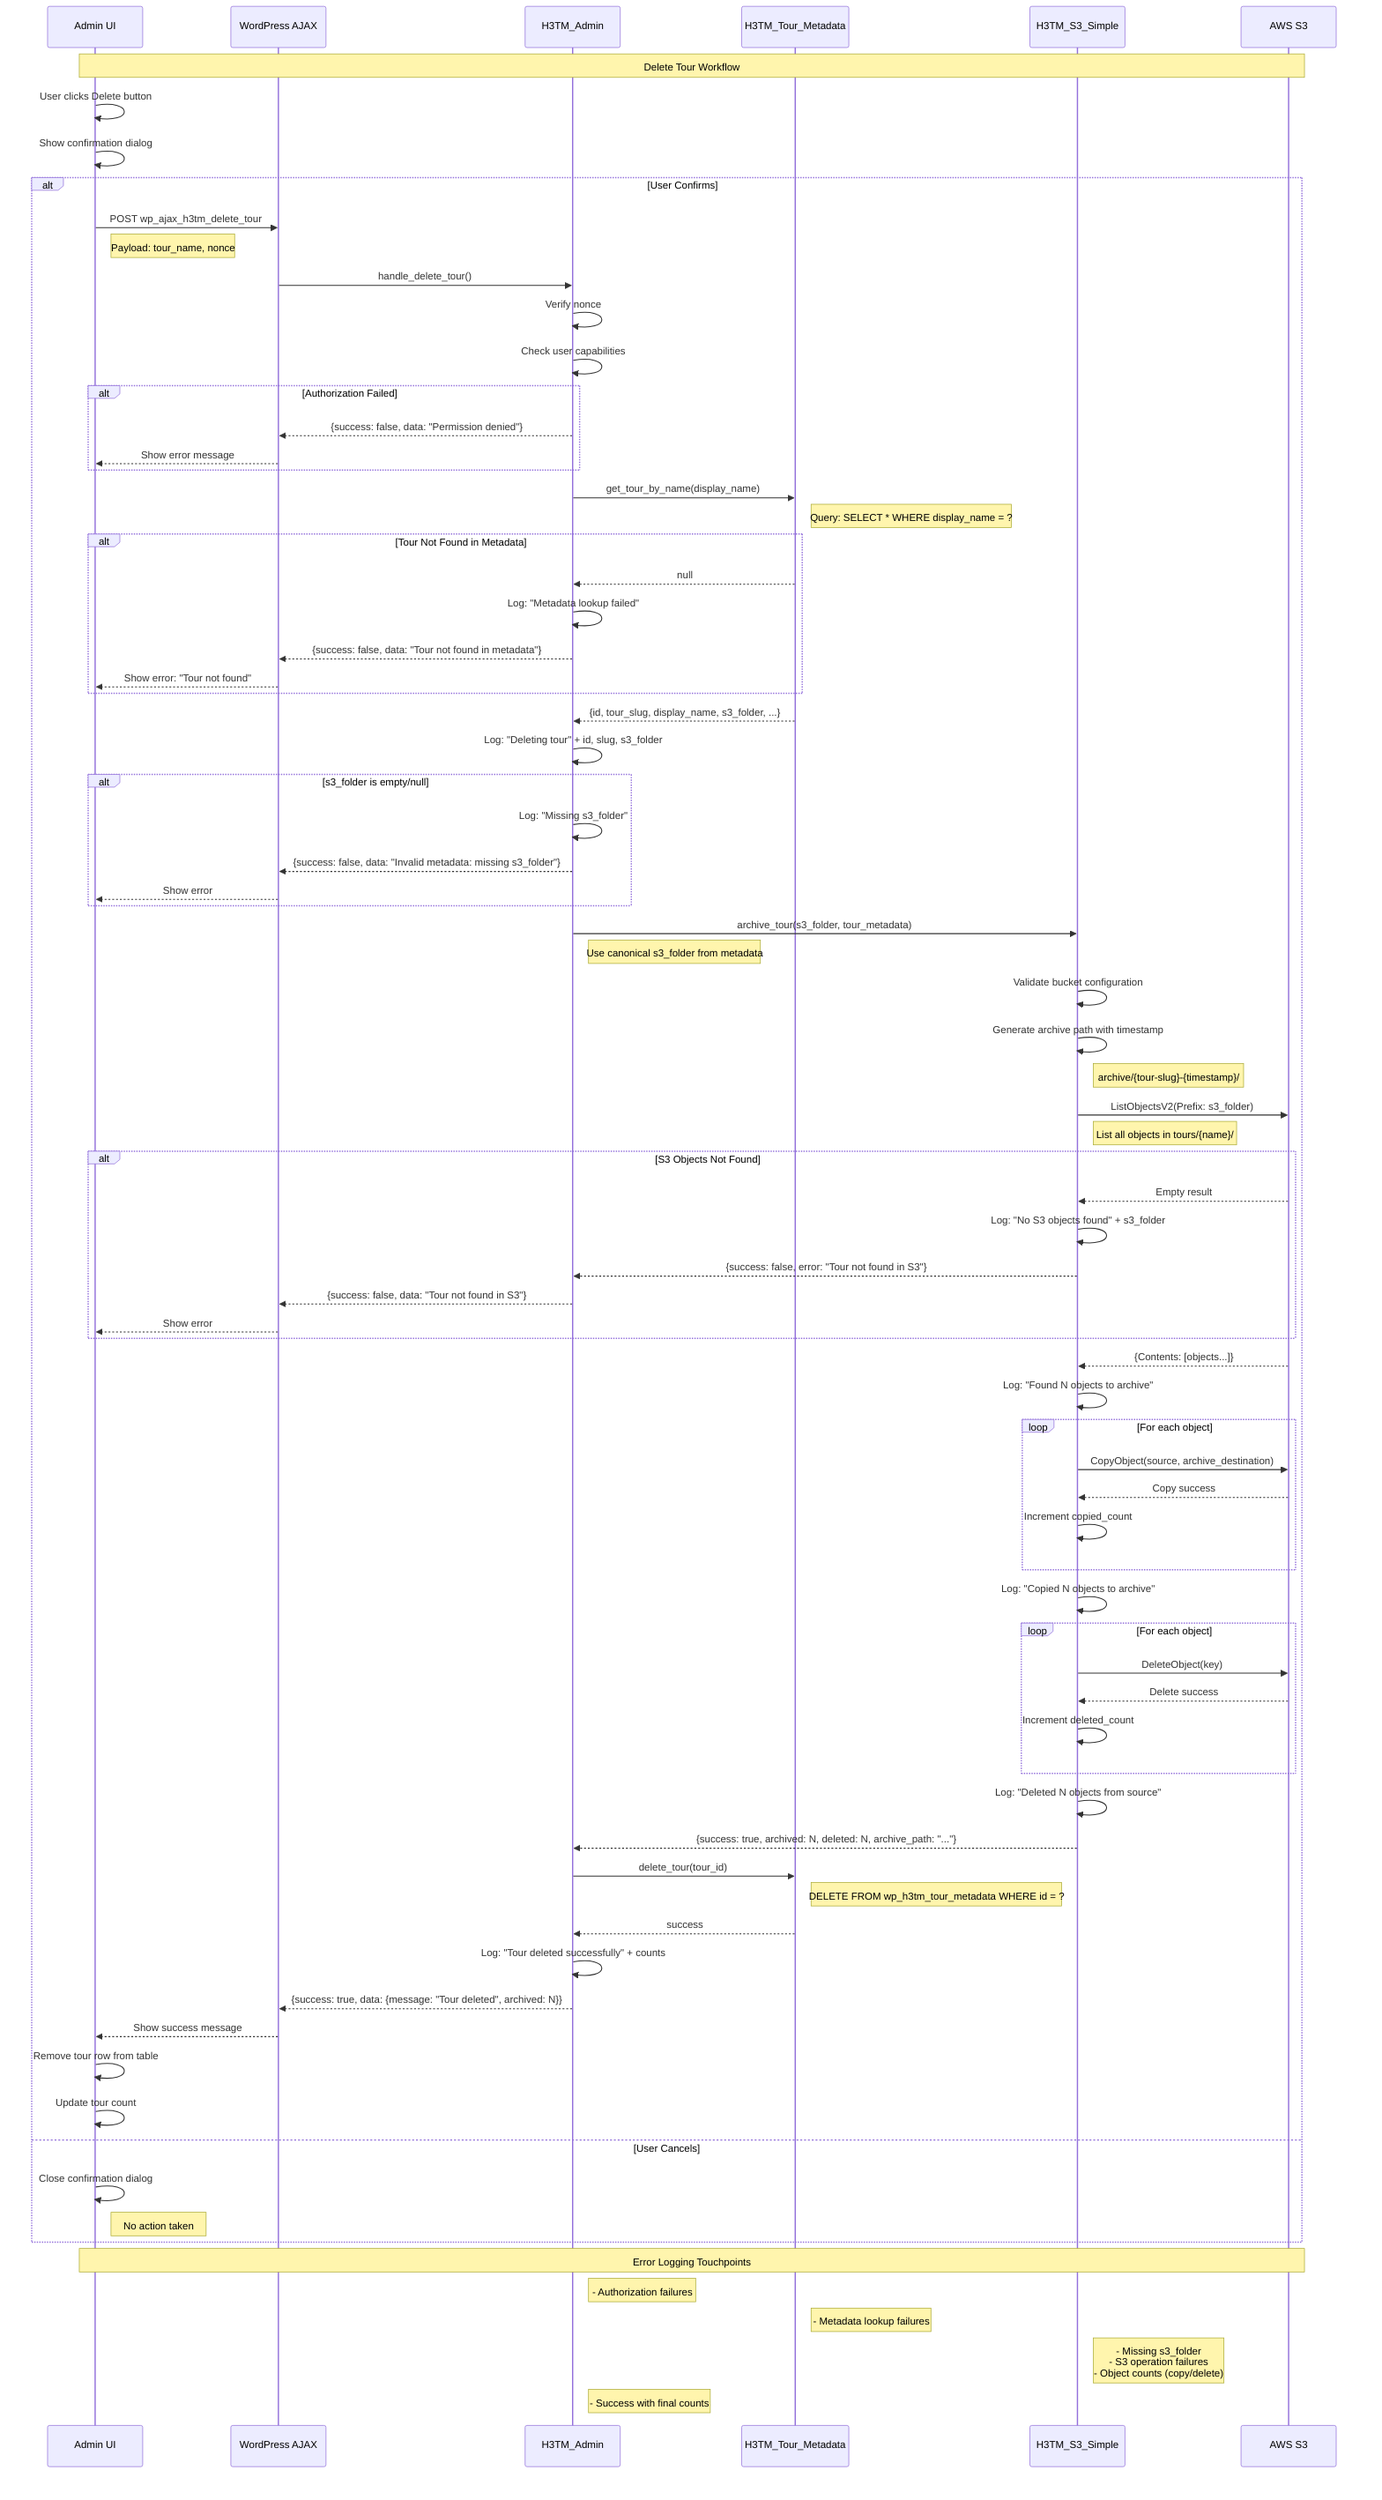 sequenceDiagram
    participant UI as Admin UI
    participant AJAX as WordPress AJAX
    participant Admin as H3TM_Admin
    participant Meta as H3TM_Tour_Metadata
    participant S3 as H3TM_S3_Simple
    participant AWS as AWS S3

    Note over UI,AWS: Delete Tour Workflow

    UI->>UI: User clicks Delete button
    UI->>UI: Show confirmation dialog

    alt User Confirms
        UI->>AJAX: POST wp_ajax_h3tm_delete_tour
        Note right of UI: Payload: tour_name, nonce

        AJAX->>Admin: handle_delete_tour()

        Admin->>Admin: Verify nonce
        Admin->>Admin: Check user capabilities

        alt Authorization Failed
            Admin-->>AJAX: {success: false, data: "Permission denied"}
            AJAX-->>UI: Show error message
        end

        Admin->>Meta: get_tour_by_name(display_name)
        Note right of Meta: Query: SELECT * WHERE display_name = ?

        alt Tour Not Found in Metadata
            Meta-->>Admin: null
            Admin->>Admin: Log: "Metadata lookup failed"
            Admin-->>AJAX: {success: false, data: "Tour not found in metadata"}
            AJAX-->>UI: Show error: "Tour not found"
        end

        Meta-->>Admin: {id, tour_slug, display_name, s3_folder, ...}

        Admin->>Admin: Log: "Deleting tour" + id, slug, s3_folder

        alt s3_folder is empty/null
            Admin->>Admin: Log: "Missing s3_folder"
            Admin-->>AJAX: {success: false, data: "Invalid metadata: missing s3_folder"}
            AJAX-->>UI: Show error
        end

        Admin->>S3: archive_tour(s3_folder, tour_metadata)
        Note right of Admin: Use canonical s3_folder from metadata

        S3->>S3: Validate bucket configuration
        S3->>S3: Generate archive path with timestamp
        Note right of S3: archive/{tour-slug}-{timestamp}/

        S3->>AWS: ListObjectsV2(Prefix: s3_folder)
        Note right of S3: List all objects in tours/{name}/

        alt S3 Objects Not Found
            AWS-->>S3: Empty result
            S3->>S3: Log: "No S3 objects found" + s3_folder
            S3-->>Admin: {success: false, error: "Tour not found in S3"}
            Admin-->>AJAX: {success: false, data: "Tour not found in S3"}
            AJAX-->>UI: Show error
        end

        AWS-->>S3: {Contents: [objects...]}
        S3->>S3: Log: "Found N objects to archive"

        loop For each object
            S3->>AWS: CopyObject(source, archive_destination)
            AWS-->>S3: Copy success
            S3->>S3: Increment copied_count
        end

        S3->>S3: Log: "Copied N objects to archive"

        loop For each object
            S3->>AWS: DeleteObject(key)
            AWS-->>S3: Delete success
            S3->>S3: Increment deleted_count
        end

        S3->>S3: Log: "Deleted N objects from source"
        S3-->>Admin: {success: true, archived: N, deleted: N, archive_path: "..."}

        Admin->>Meta: delete_tour(tour_id)
        Note right of Meta: DELETE FROM wp_h3tm_tour_metadata WHERE id = ?

        Meta-->>Admin: success

        Admin->>Admin: Log: "Tour deleted successfully" + counts
        Admin-->>AJAX: {success: true, data: {message: "Tour deleted", archived: N}}

        AJAX-->>UI: Show success message
        UI->>UI: Remove tour row from table
        UI->>UI: Update tour count

    else User Cancels
        UI->>UI: Close confirmation dialog
        Note right of UI: No action taken
    end

    Note over UI,AWS: Error Logging Touchpoints
    Note right of Admin: - Authorization failures
    Note right of Meta: - Metadata lookup failures
    Note right of S3: - Missing s3_folder<br/>- S3 operation failures<br/>- Object counts (copy/delete)
    Note right of Admin: - Success with final counts